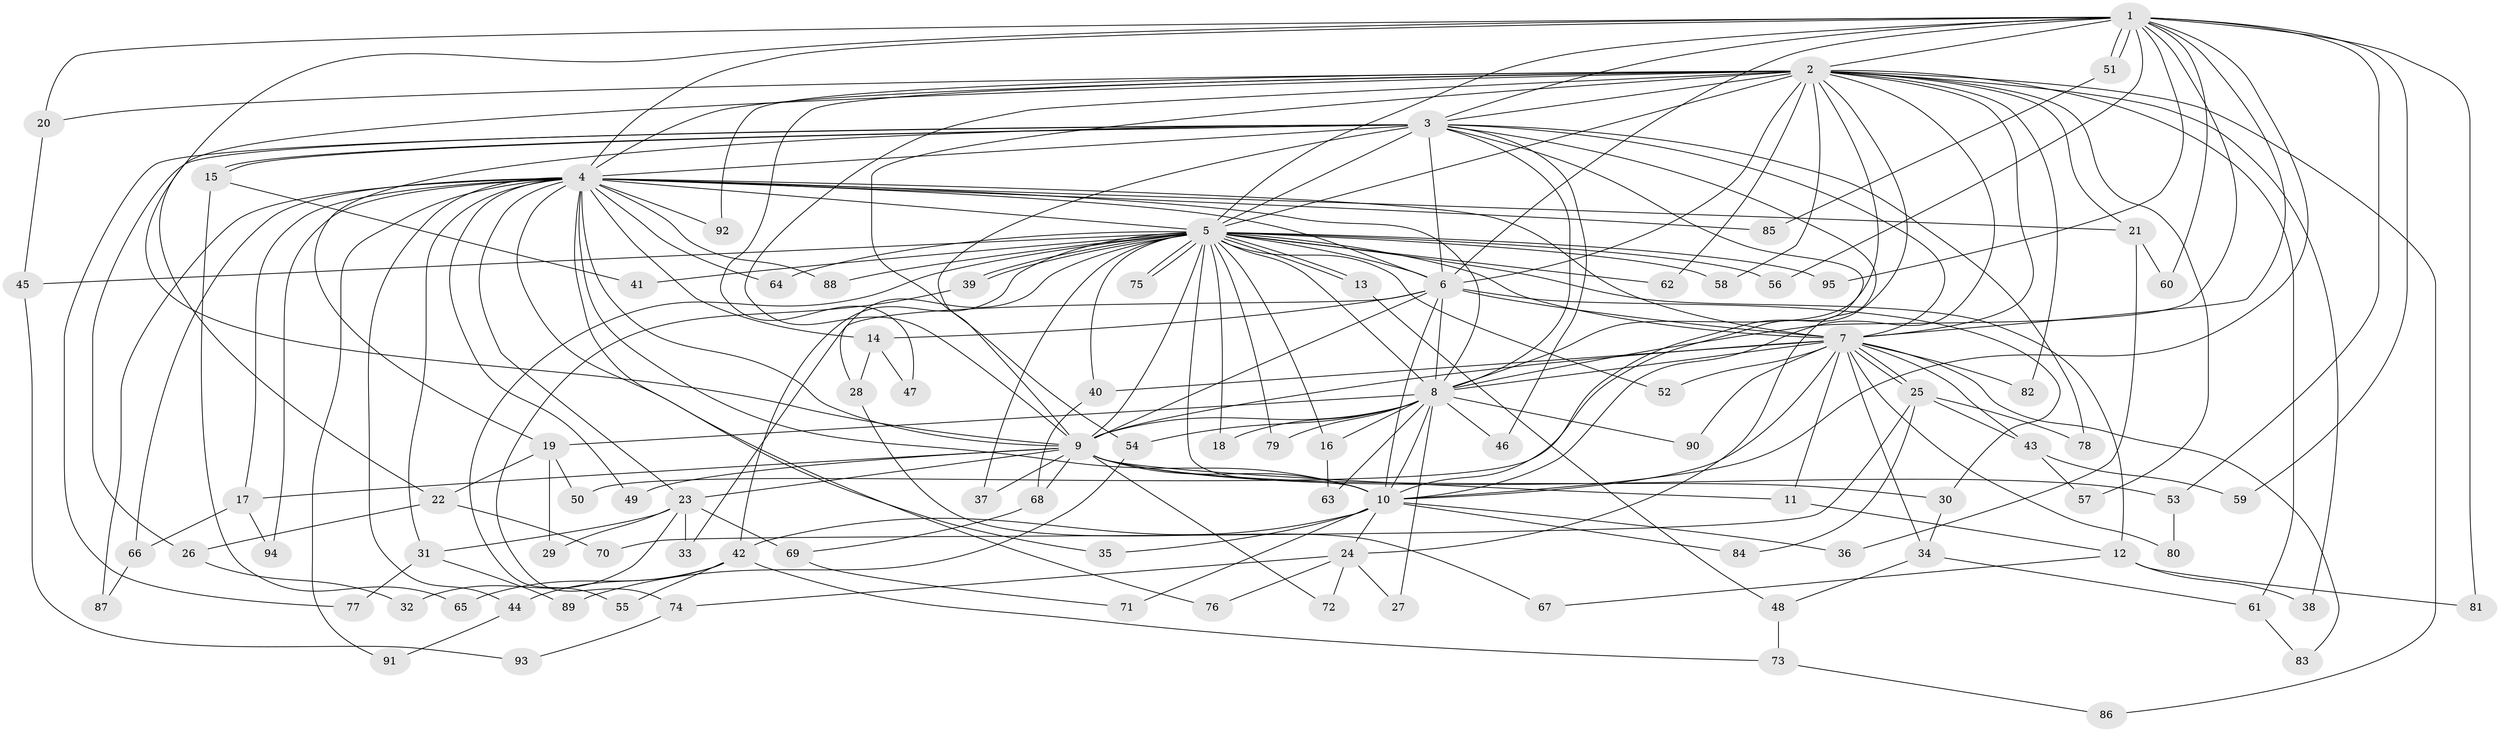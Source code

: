 // Generated by graph-tools (version 1.1) at 2025/45/03/09/25 04:45:15]
// undirected, 95 vertices, 215 edges
graph export_dot {
graph [start="1"]
  node [color=gray90,style=filled];
  1;
  2;
  3;
  4;
  5;
  6;
  7;
  8;
  9;
  10;
  11;
  12;
  13;
  14;
  15;
  16;
  17;
  18;
  19;
  20;
  21;
  22;
  23;
  24;
  25;
  26;
  27;
  28;
  29;
  30;
  31;
  32;
  33;
  34;
  35;
  36;
  37;
  38;
  39;
  40;
  41;
  42;
  43;
  44;
  45;
  46;
  47;
  48;
  49;
  50;
  51;
  52;
  53;
  54;
  55;
  56;
  57;
  58;
  59;
  60;
  61;
  62;
  63;
  64;
  65;
  66;
  67;
  68;
  69;
  70;
  71;
  72;
  73;
  74;
  75;
  76;
  77;
  78;
  79;
  80;
  81;
  82;
  83;
  84;
  85;
  86;
  87;
  88;
  89;
  90;
  91;
  92;
  93;
  94;
  95;
  1 -- 2;
  1 -- 3;
  1 -- 4;
  1 -- 5;
  1 -- 6;
  1 -- 7;
  1 -- 8;
  1 -- 9;
  1 -- 10;
  1 -- 20;
  1 -- 51;
  1 -- 51;
  1 -- 53;
  1 -- 56;
  1 -- 59;
  1 -- 60;
  1 -- 81;
  1 -- 95;
  2 -- 3;
  2 -- 4;
  2 -- 5;
  2 -- 6;
  2 -- 7;
  2 -- 8;
  2 -- 9;
  2 -- 10;
  2 -- 20;
  2 -- 21;
  2 -- 22;
  2 -- 38;
  2 -- 47;
  2 -- 50;
  2 -- 54;
  2 -- 57;
  2 -- 58;
  2 -- 61;
  2 -- 62;
  2 -- 82;
  2 -- 86;
  2 -- 92;
  3 -- 4;
  3 -- 5;
  3 -- 6;
  3 -- 7;
  3 -- 8;
  3 -- 9;
  3 -- 10;
  3 -- 15;
  3 -- 15;
  3 -- 19;
  3 -- 24;
  3 -- 26;
  3 -- 46;
  3 -- 77;
  3 -- 78;
  4 -- 5;
  4 -- 6;
  4 -- 7;
  4 -- 8;
  4 -- 9;
  4 -- 10;
  4 -- 14;
  4 -- 17;
  4 -- 21;
  4 -- 23;
  4 -- 31;
  4 -- 35;
  4 -- 44;
  4 -- 49;
  4 -- 64;
  4 -- 66;
  4 -- 76;
  4 -- 85;
  4 -- 87;
  4 -- 88;
  4 -- 91;
  4 -- 92;
  4 -- 94;
  5 -- 6;
  5 -- 7;
  5 -- 8;
  5 -- 9;
  5 -- 10;
  5 -- 12;
  5 -- 13;
  5 -- 13;
  5 -- 16;
  5 -- 18;
  5 -- 28;
  5 -- 37;
  5 -- 39;
  5 -- 39;
  5 -- 40;
  5 -- 41;
  5 -- 42;
  5 -- 45;
  5 -- 52;
  5 -- 55;
  5 -- 56;
  5 -- 58;
  5 -- 62;
  5 -- 64;
  5 -- 75;
  5 -- 75;
  5 -- 79;
  5 -- 88;
  5 -- 95;
  6 -- 7;
  6 -- 8;
  6 -- 9;
  6 -- 10;
  6 -- 14;
  6 -- 30;
  6 -- 33;
  7 -- 8;
  7 -- 9;
  7 -- 10;
  7 -- 11;
  7 -- 25;
  7 -- 25;
  7 -- 34;
  7 -- 40;
  7 -- 43;
  7 -- 52;
  7 -- 80;
  7 -- 82;
  7 -- 83;
  7 -- 90;
  8 -- 9;
  8 -- 10;
  8 -- 16;
  8 -- 18;
  8 -- 19;
  8 -- 27;
  8 -- 46;
  8 -- 54;
  8 -- 63;
  8 -- 79;
  8 -- 90;
  9 -- 10;
  9 -- 11;
  9 -- 17;
  9 -- 23;
  9 -- 30;
  9 -- 37;
  9 -- 49;
  9 -- 53;
  9 -- 68;
  9 -- 72;
  10 -- 24;
  10 -- 35;
  10 -- 36;
  10 -- 42;
  10 -- 71;
  10 -- 84;
  11 -- 12;
  12 -- 38;
  12 -- 67;
  12 -- 81;
  13 -- 48;
  14 -- 28;
  14 -- 47;
  15 -- 41;
  15 -- 65;
  16 -- 63;
  17 -- 66;
  17 -- 94;
  19 -- 22;
  19 -- 29;
  19 -- 50;
  20 -- 45;
  21 -- 36;
  21 -- 60;
  22 -- 26;
  22 -- 70;
  23 -- 29;
  23 -- 31;
  23 -- 32;
  23 -- 33;
  23 -- 69;
  24 -- 27;
  24 -- 72;
  24 -- 74;
  24 -- 76;
  25 -- 43;
  25 -- 70;
  25 -- 78;
  25 -- 84;
  26 -- 32;
  28 -- 67;
  30 -- 34;
  31 -- 77;
  31 -- 89;
  34 -- 48;
  34 -- 61;
  39 -- 74;
  40 -- 68;
  42 -- 44;
  42 -- 55;
  42 -- 65;
  42 -- 73;
  43 -- 57;
  43 -- 59;
  44 -- 91;
  45 -- 93;
  48 -- 73;
  51 -- 85;
  53 -- 80;
  54 -- 89;
  61 -- 83;
  66 -- 87;
  68 -- 69;
  69 -- 71;
  73 -- 86;
  74 -- 93;
}
